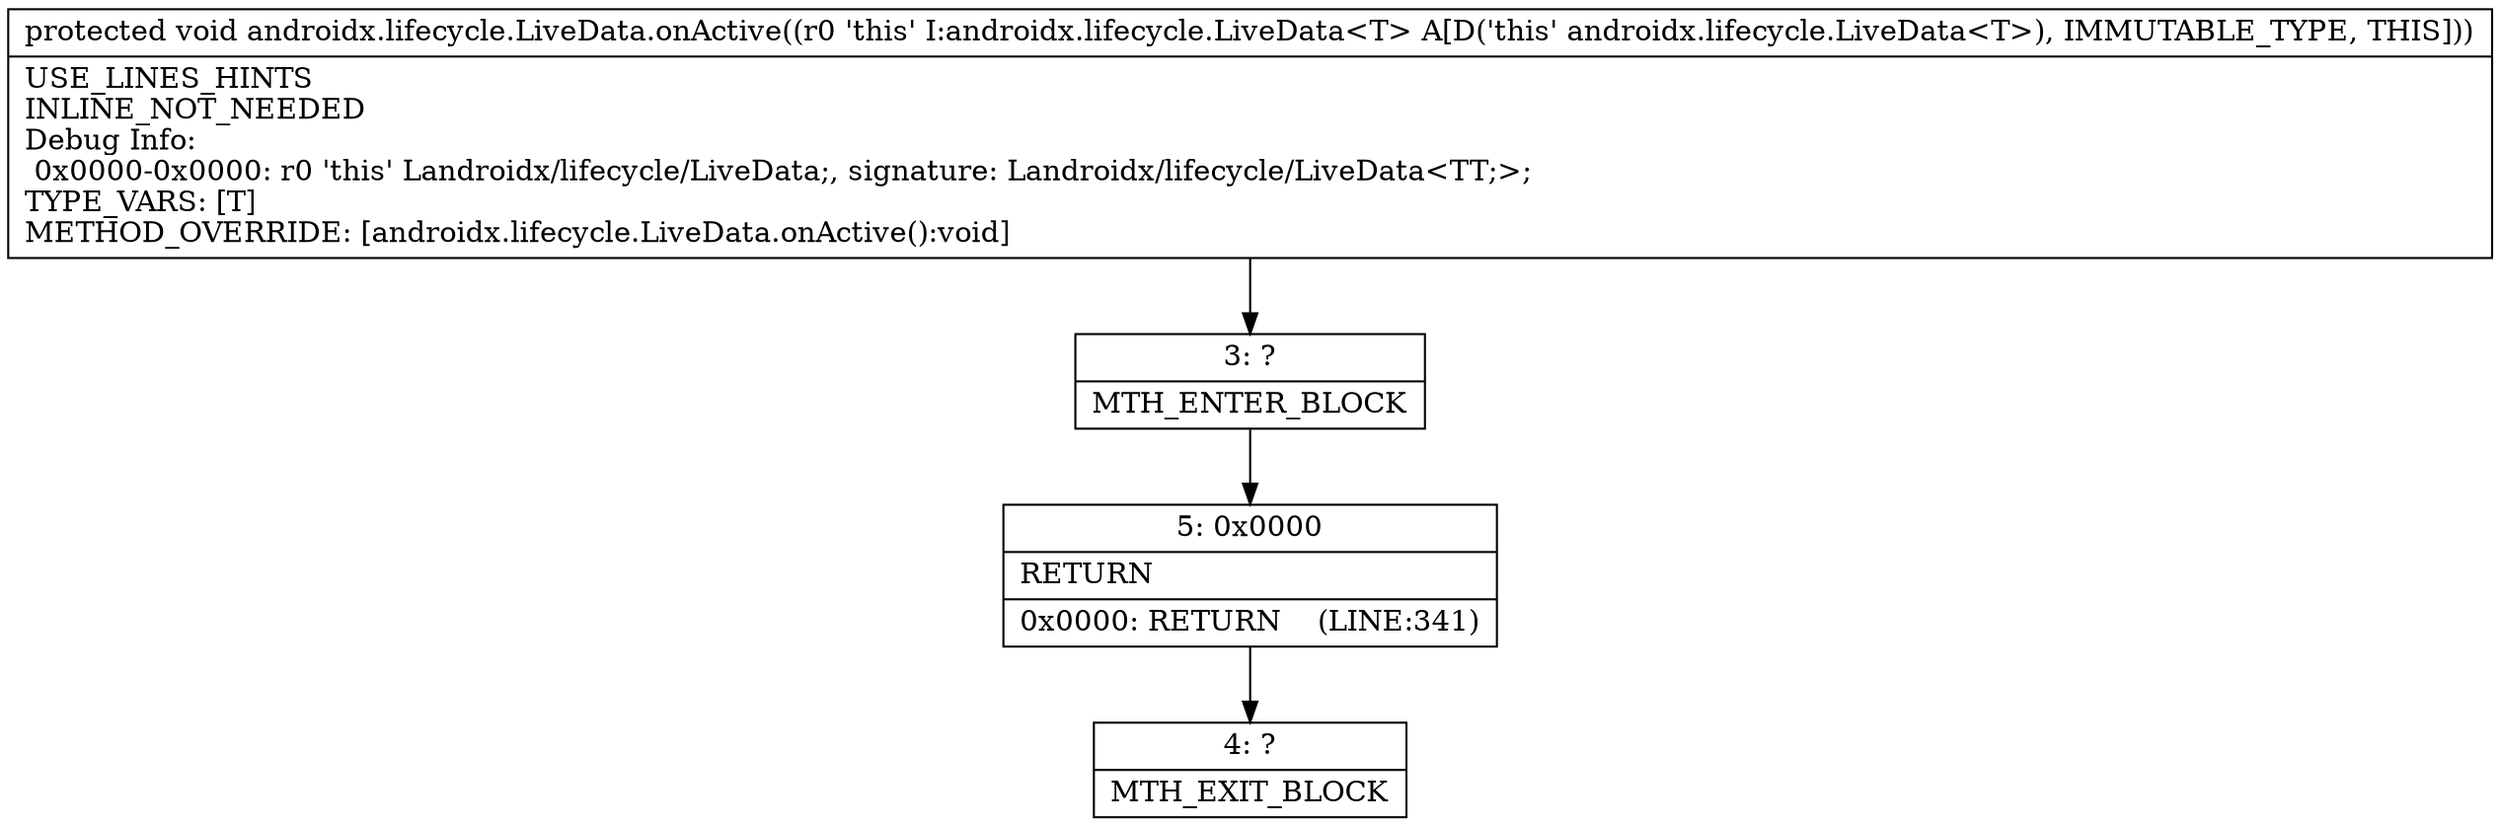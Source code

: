 digraph "CFG forandroidx.lifecycle.LiveData.onActive()V" {
Node_3 [shape=record,label="{3\:\ ?|MTH_ENTER_BLOCK\l}"];
Node_5 [shape=record,label="{5\:\ 0x0000|RETURN\l|0x0000: RETURN    (LINE:341)\l}"];
Node_4 [shape=record,label="{4\:\ ?|MTH_EXIT_BLOCK\l}"];
MethodNode[shape=record,label="{protected void androidx.lifecycle.LiveData.onActive((r0 'this' I:androidx.lifecycle.LiveData\<T\> A[D('this' androidx.lifecycle.LiveData\<T\>), IMMUTABLE_TYPE, THIS]))  | USE_LINES_HINTS\lINLINE_NOT_NEEDED\lDebug Info:\l  0x0000\-0x0000: r0 'this' Landroidx\/lifecycle\/LiveData;, signature: Landroidx\/lifecycle\/LiveData\<TT;\>;\lTYPE_VARS: [T]\lMETHOD_OVERRIDE: [androidx.lifecycle.LiveData.onActive():void]\l}"];
MethodNode -> Node_3;Node_3 -> Node_5;
Node_5 -> Node_4;
}


